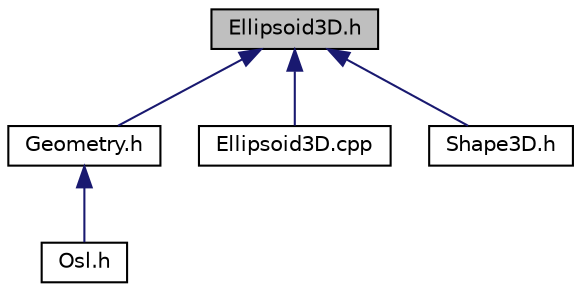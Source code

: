 digraph "Ellipsoid3D.h"
{
 // LATEX_PDF_SIZE
  edge [fontname="Helvetica",fontsize="10",labelfontname="Helvetica",labelfontsize="10"];
  node [fontname="Helvetica",fontsize="10",shape=record];
  Node1 [label="Ellipsoid3D.h",height=0.2,width=0.4,color="black", fillcolor="grey75", style="filled", fontcolor="black",tooltip="Header file of Osl::Geometry::Shape3D::Ellipsoid3D class."];
  Node1 -> Node2 [dir="back",color="midnightblue",fontsize="10",style="solid"];
  Node2 [label="Geometry.h",height=0.2,width=0.4,color="black", fillcolor="white", style="filled",URL="$Geometry_8h.html",tooltip="Header file for Osl::Geometry namespace."];
  Node2 -> Node3 [dir="back",color="midnightblue",fontsize="10",style="solid"];
  Node3 [label="Osl.h",height=0.2,width=0.4,color="black", fillcolor="white", style="filled",URL="$Osl_8h.html",tooltip="Header file for the Osl library."];
  Node1 -> Node4 [dir="back",color="midnightblue",fontsize="10",style="solid"];
  Node4 [label="Ellipsoid3D.cpp",height=0.2,width=0.4,color="black", fillcolor="white", style="filled",URL="$Ellipsoid3D_8cpp.html",tooltip="Header file of Osl::Geometry::Shape3D::Ellipsoid3D class."];
  Node1 -> Node5 [dir="back",color="midnightblue",fontsize="10",style="solid"];
  Node5 [label="Shape3D.h",height=0.2,width=0.4,color="black", fillcolor="white", style="filled",URL="$Shape3D_8h.html",tooltip="Header file of Osl::Geometry::Shape3D namespace."];
}
